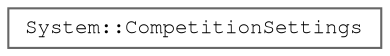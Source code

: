 digraph "Graphical Class Hierarchy"
{
 // LATEX_PDF_SIZE
  bgcolor="transparent";
  edge [fontname=FreeMono,fontsize=10,labelfontname=FreeMono,labelfontsize=10];
  node [fontname=FreeMono,fontsize=10,shape=box,height=0.2,width=0.4];
  rankdir="LR";
  Node0 [label="System::CompetitionSettings",height=0.2,width=0.4,color="grey40", fillcolor="white", style="filled",URL="$struct_system_1_1_competition_settings.html",tooltip=" "];
}
